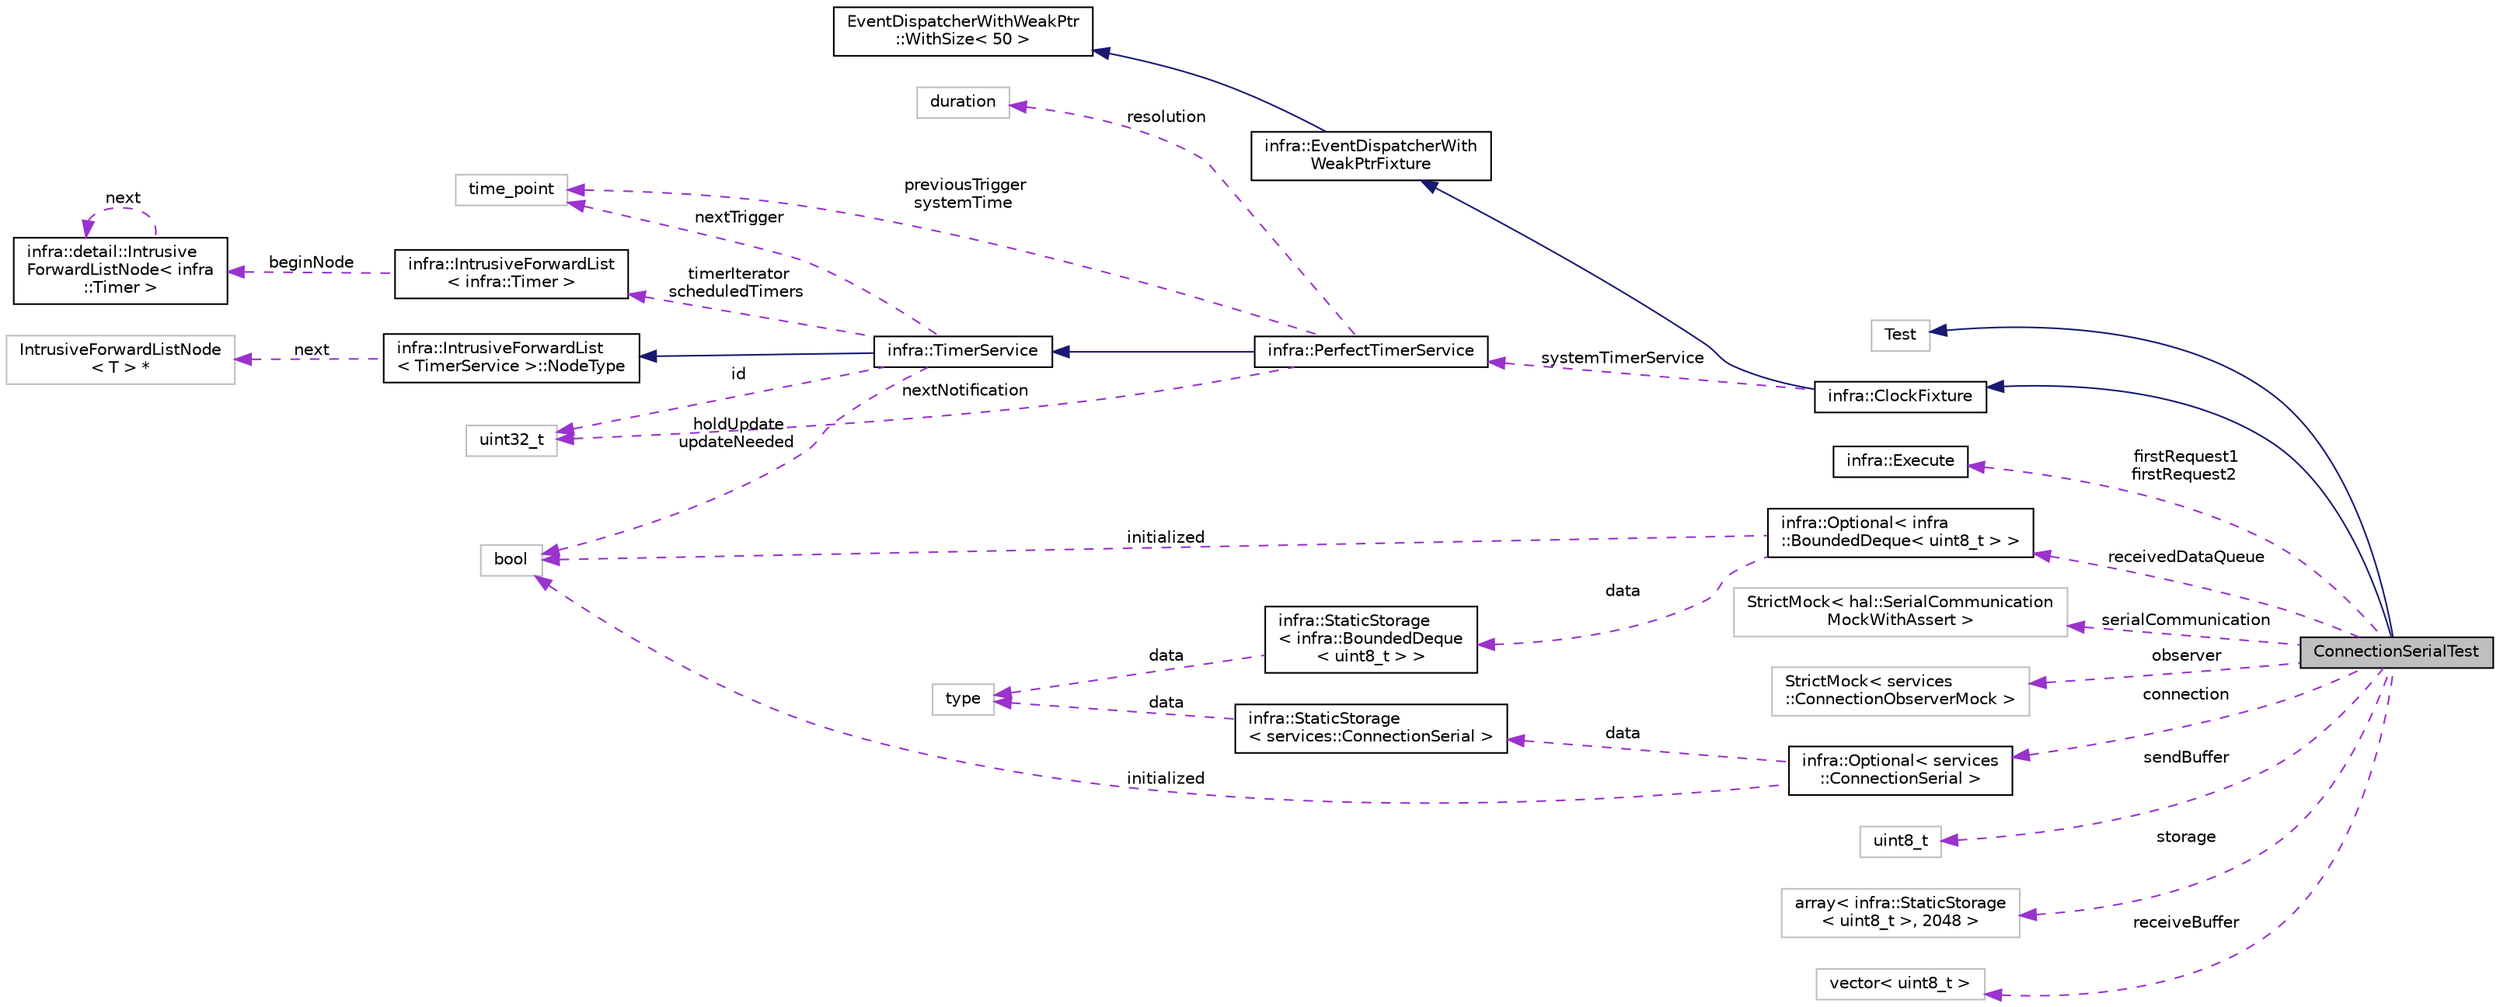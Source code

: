 digraph "ConnectionSerialTest"
{
 // INTERACTIVE_SVG=YES
  edge [fontname="Helvetica",fontsize="10",labelfontname="Helvetica",labelfontsize="10"];
  node [fontname="Helvetica",fontsize="10",shape=record];
  rankdir="LR";
  Node6 [label="ConnectionSerialTest",height=0.2,width=0.4,color="black", fillcolor="grey75", style="filled", fontcolor="black"];
  Node7 -> Node6 [dir="back",color="midnightblue",fontsize="10",style="solid",fontname="Helvetica"];
  Node7 [label="Test",height=0.2,width=0.4,color="grey75", fillcolor="white", style="filled"];
  Node8 -> Node6 [dir="back",color="midnightblue",fontsize="10",style="solid",fontname="Helvetica"];
  Node8 [label="infra::ClockFixture",height=0.2,width=0.4,color="black", fillcolor="white", style="filled",URL="$d1/d73/classinfra_1_1_clock_fixture.html"];
  Node9 -> Node8 [dir="back",color="midnightblue",fontsize="10",style="solid",fontname="Helvetica"];
  Node9 [label="infra::EventDispatcherWith\lWeakPtrFixture",height=0.2,width=0.4,color="black", fillcolor="white", style="filled",URL="$d5/d37/classinfra_1_1_event_dispatcher_with_weak_ptr_fixture.html"];
  Node10 -> Node9 [dir="back",color="midnightblue",fontsize="10",style="solid",fontname="Helvetica"];
  Node10 [label="EventDispatcherWithWeakPtr\l::WithSize\< 50 \>",height=0.2,width=0.4,color="black", fillcolor="white", style="filled",URL="$db/da8/classinfra_1_1_event_dispatcher_with_weak_ptr_1_1_with_size.html"];
  Node11 -> Node8 [dir="back",color="darkorchid3",fontsize="10",style="dashed",label=" systemTimerService" ,fontname="Helvetica"];
  Node11 [label="infra::PerfectTimerService",height=0.2,width=0.4,color="black", fillcolor="white", style="filled",URL="$d6/d35/classinfra_1_1_perfect_timer_service.html"];
  Node12 -> Node11 [dir="back",color="midnightblue",fontsize="10",style="solid",fontname="Helvetica"];
  Node12 [label="infra::TimerService",height=0.2,width=0.4,color="black", fillcolor="white", style="filled",URL="$da/def/classinfra_1_1_timer_service.html"];
  Node13 -> Node12 [dir="back",color="midnightblue",fontsize="10",style="solid",fontname="Helvetica"];
  Node13 [label="infra::IntrusiveForwardList\l\< TimerService \>::NodeType",height=0.2,width=0.4,color="black", fillcolor="white", style="filled",URL="$d7/d4a/classinfra_1_1detail_1_1_intrusive_forward_list_node.html"];
  Node14 -> Node13 [dir="back",color="darkorchid3",fontsize="10",style="dashed",label=" next" ,fontname="Helvetica"];
  Node14 [label="IntrusiveForwardListNode\l\< T \> *",height=0.2,width=0.4,color="grey75", fillcolor="white", style="filled"];
  Node15 -> Node12 [dir="back",color="darkorchid3",fontsize="10",style="dashed",label=" nextTrigger" ,fontname="Helvetica"];
  Node15 [label="time_point",height=0.2,width=0.4,color="grey75", fillcolor="white", style="filled"];
  Node16 -> Node12 [dir="back",color="darkorchid3",fontsize="10",style="dashed",label=" timerIterator\nscheduledTimers" ,fontname="Helvetica"];
  Node16 [label="infra::IntrusiveForwardList\l\< infra::Timer \>",height=0.2,width=0.4,color="black", fillcolor="white", style="filled",URL="$d3/d66/classinfra_1_1_intrusive_forward_list.html"];
  Node17 -> Node16 [dir="back",color="darkorchid3",fontsize="10",style="dashed",label=" beginNode" ,fontname="Helvetica"];
  Node17 [label="infra::detail::Intrusive\lForwardListNode\< infra\l::Timer \>",height=0.2,width=0.4,color="black", fillcolor="white", style="filled",URL="$d7/d4a/classinfra_1_1detail_1_1_intrusive_forward_list_node.html"];
  Node17 -> Node17 [dir="back",color="darkorchid3",fontsize="10",style="dashed",label=" next" ,fontname="Helvetica"];
  Node18 -> Node12 [dir="back",color="darkorchid3",fontsize="10",style="dashed",label=" id" ,fontname="Helvetica"];
  Node18 [label="uint32_t",height=0.2,width=0.4,color="grey75", fillcolor="white", style="filled"];
  Node19 -> Node12 [dir="back",color="darkorchid3",fontsize="10",style="dashed",label=" holdUpdate\nupdateNeeded" ,fontname="Helvetica"];
  Node19 [label="bool",height=0.2,width=0.4,color="grey75", fillcolor="white", style="filled"];
  Node20 -> Node11 [dir="back",color="darkorchid3",fontsize="10",style="dashed",label=" resolution" ,fontname="Helvetica"];
  Node20 [label="duration",height=0.2,width=0.4,color="grey75", fillcolor="white", style="filled"];
  Node15 -> Node11 [dir="back",color="darkorchid3",fontsize="10",style="dashed",label=" previousTrigger\nsystemTime" ,fontname="Helvetica"];
  Node18 -> Node11 [dir="back",color="darkorchid3",fontsize="10",style="dashed",label=" nextNotification" ,fontname="Helvetica"];
  Node21 -> Node6 [dir="back",color="darkorchid3",fontsize="10",style="dashed",label=" firstRequest1\nfirstRequest2" ,fontname="Helvetica"];
  Node21 [label="infra::Execute",height=0.2,width=0.4,color="black", fillcolor="white", style="filled",URL="$d1/dad/classinfra_1_1_execute.html"];
  Node22 -> Node6 [dir="back",color="darkorchid3",fontsize="10",style="dashed",label=" connection" ,fontname="Helvetica"];
  Node22 [label="infra::Optional\< services\l::ConnectionSerial \>",height=0.2,width=0.4,color="black", fillcolor="white", style="filled",URL="$dc/df7/classinfra_1_1_optional.html"];
  Node23 -> Node22 [dir="back",color="darkorchid3",fontsize="10",style="dashed",label=" data" ,fontname="Helvetica"];
  Node23 [label="infra::StaticStorage\l\< services::ConnectionSerial \>",height=0.2,width=0.4,color="black", fillcolor="white", style="filled",URL="$d0/d8c/classinfra_1_1_static_storage.html"];
  Node24 -> Node23 [dir="back",color="darkorchid3",fontsize="10",style="dashed",label=" data" ,fontname="Helvetica"];
  Node24 [label="type",height=0.2,width=0.4,color="grey75", fillcolor="white", style="filled"];
  Node19 -> Node22 [dir="back",color="darkorchid3",fontsize="10",style="dashed",label=" initialized" ,fontname="Helvetica"];
  Node25 -> Node6 [dir="back",color="darkorchid3",fontsize="10",style="dashed",label=" serialCommunication" ,fontname="Helvetica"];
  Node25 [label="StrictMock\< hal::SerialCommunication\lMockWithAssert \>",height=0.2,width=0.4,color="grey75", fillcolor="white", style="filled"];
  Node26 -> Node6 [dir="back",color="darkorchid3",fontsize="10",style="dashed",label=" observer" ,fontname="Helvetica"];
  Node26 [label="StrictMock\< services\l::ConnectionObserverMock \>",height=0.2,width=0.4,color="grey75", fillcolor="white", style="filled"];
  Node27 -> Node6 [dir="back",color="darkorchid3",fontsize="10",style="dashed",label=" receivedDataQueue" ,fontname="Helvetica"];
  Node27 [label="infra::Optional\< infra\l::BoundedDeque\< uint8_t \> \>",height=0.2,width=0.4,color="black", fillcolor="white", style="filled",URL="$dc/df7/classinfra_1_1_optional.html"];
  Node28 -> Node27 [dir="back",color="darkorchid3",fontsize="10",style="dashed",label=" data" ,fontname="Helvetica"];
  Node28 [label="infra::StaticStorage\l\< infra::BoundedDeque\l\< uint8_t \> \>",height=0.2,width=0.4,color="black", fillcolor="white", style="filled",URL="$d0/d8c/classinfra_1_1_static_storage.html"];
  Node24 -> Node28 [dir="back",color="darkorchid3",fontsize="10",style="dashed",label=" data" ,fontname="Helvetica"];
  Node19 -> Node27 [dir="back",color="darkorchid3",fontsize="10",style="dashed",label=" initialized" ,fontname="Helvetica"];
  Node29 -> Node6 [dir="back",color="darkorchid3",fontsize="10",style="dashed",label=" sendBuffer" ,fontname="Helvetica"];
  Node29 [label="uint8_t",height=0.2,width=0.4,color="grey75", fillcolor="white", style="filled"];
  Node30 -> Node6 [dir="back",color="darkorchid3",fontsize="10",style="dashed",label=" storage" ,fontname="Helvetica"];
  Node30 [label="array\< infra::StaticStorage\l\< uint8_t \>, 2048 \>",height=0.2,width=0.4,color="grey75", fillcolor="white", style="filled"];
  Node31 -> Node6 [dir="back",color="darkorchid3",fontsize="10",style="dashed",label=" receiveBuffer" ,fontname="Helvetica"];
  Node31 [label="vector\< uint8_t \>",height=0.2,width=0.4,color="grey75", fillcolor="white", style="filled"];
}
